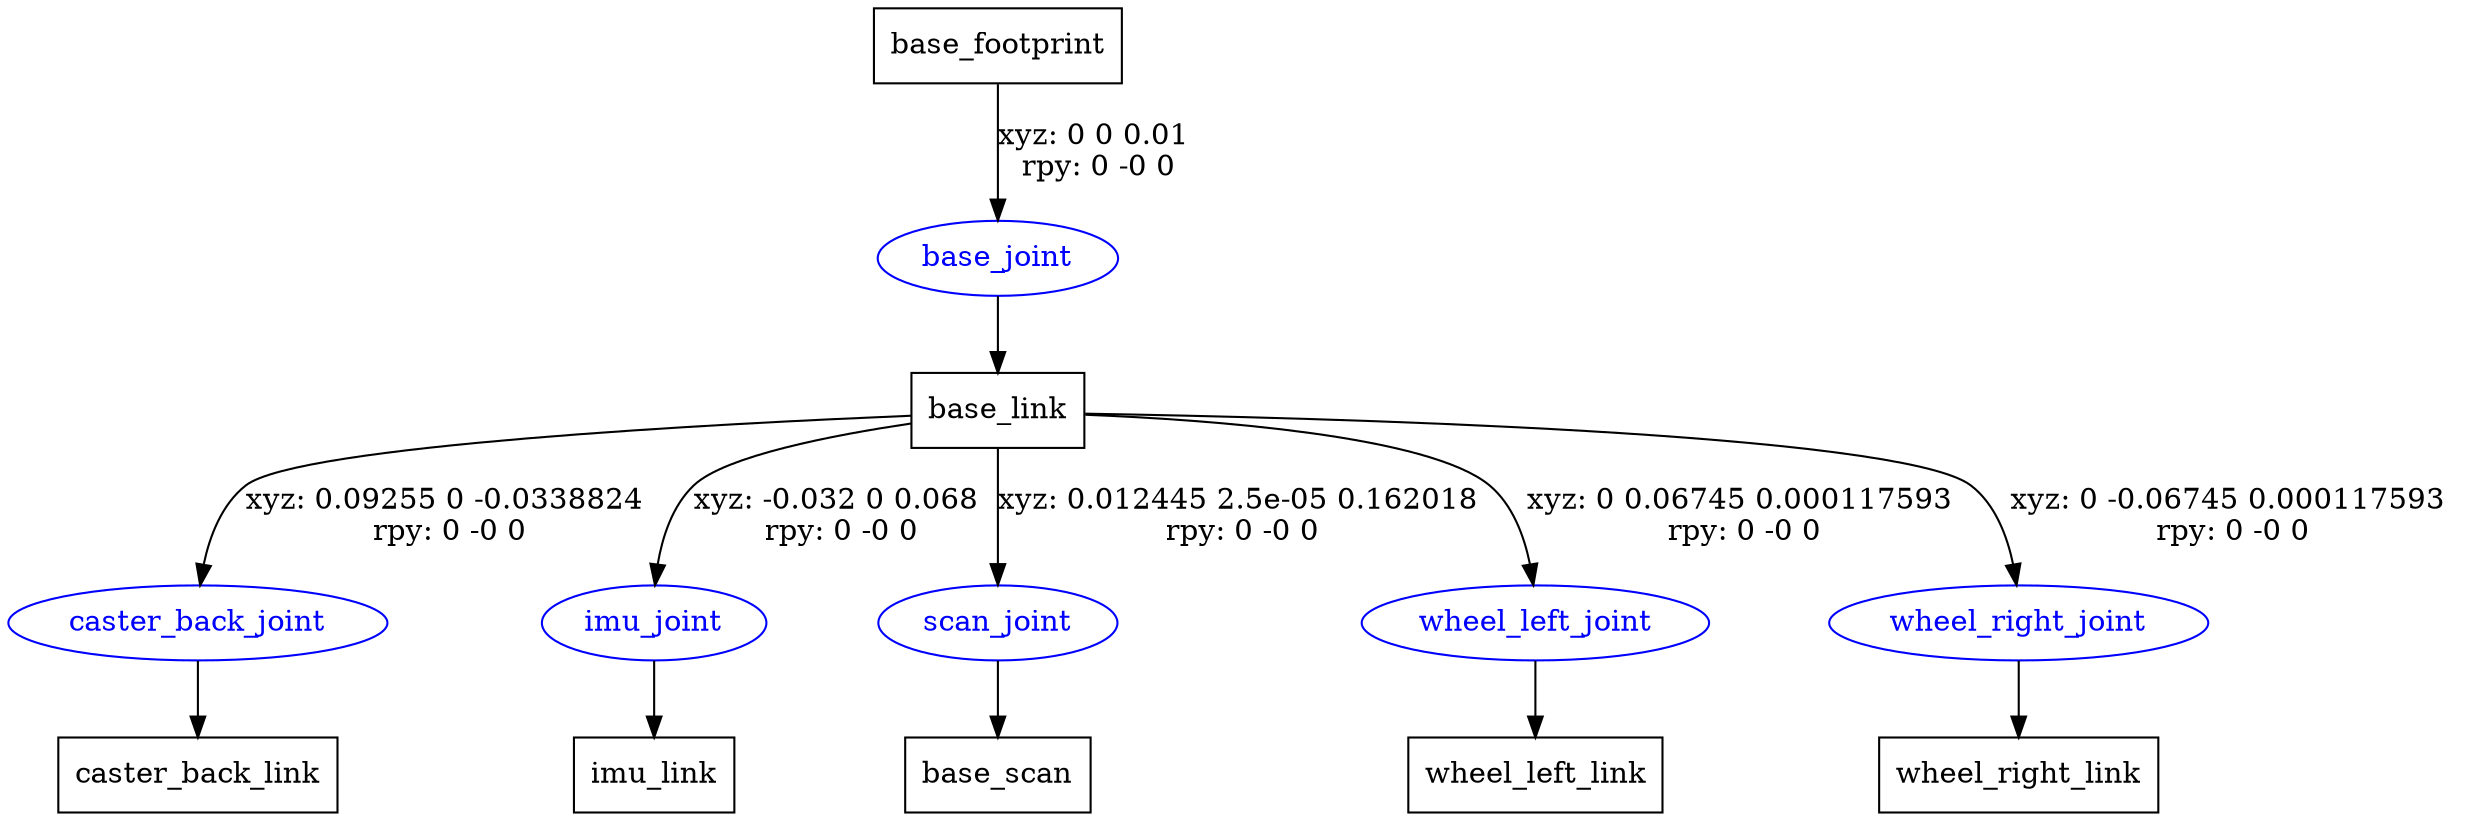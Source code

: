 digraph G {
node [shape=box];
"base_footprint" [label="base_footprint"];
"base_link" [label="base_link"];
"caster_back_link" [label="caster_back_link"];
"imu_link" [label="imu_link"];
"base_scan" [label="base_scan"];
"wheel_left_link" [label="wheel_left_link"];
"wheel_right_link" [label="wheel_right_link"];
node [shape=ellipse, color=blue, fontcolor=blue];
"base_footprint" -> "base_joint" [label="xyz: 0 0 0.01 \nrpy: 0 -0 0"]
"base_joint" -> "base_link"
"base_link" -> "caster_back_joint" [label="xyz: 0.09255 0 -0.0338824 \nrpy: 0 -0 0"]
"caster_back_joint" -> "caster_back_link"
"base_link" -> "imu_joint" [label="xyz: -0.032 0 0.068 \nrpy: 0 -0 0"]
"imu_joint" -> "imu_link"
"base_link" -> "scan_joint" [label="xyz: 0.012445 2.5e-05 0.162018 \nrpy: 0 -0 0"]
"scan_joint" -> "base_scan"
"base_link" -> "wheel_left_joint" [label="xyz: 0 0.06745 0.000117593 \nrpy: 0 -0 0"]
"wheel_left_joint" -> "wheel_left_link"
"base_link" -> "wheel_right_joint" [label="xyz: 0 -0.06745 0.000117593 \nrpy: 0 -0 0"]
"wheel_right_joint" -> "wheel_right_link"
}
